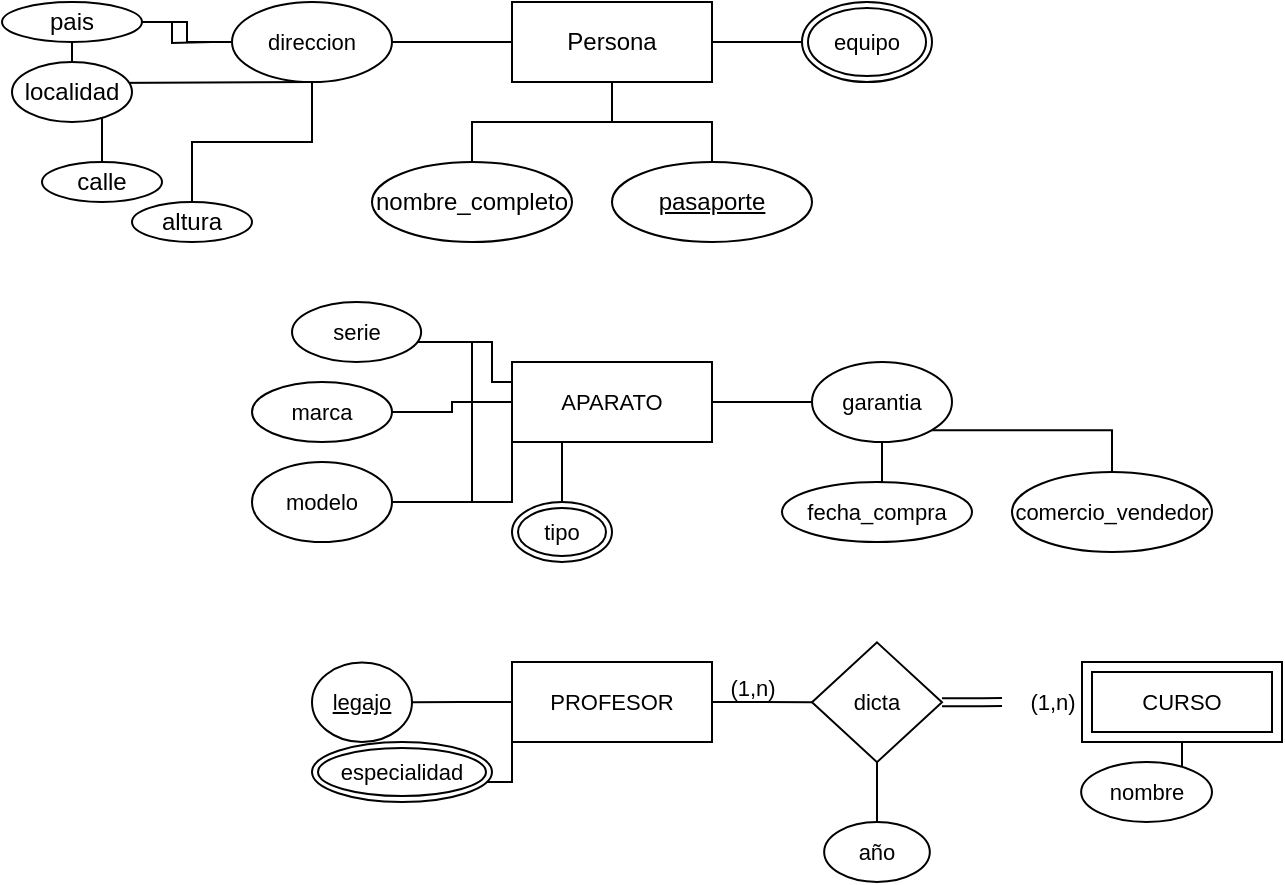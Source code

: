 <mxfile version="21.6.8" type="github">
  <diagram id="R2lEEEUBdFMjLlhIrx00" name="Page-1">
    <mxGraphModel dx="629" dy="319" grid="1" gridSize="10" guides="1" tooltips="1" connect="1" arrows="1" fold="1" page="1" pageScale="1" pageWidth="850" pageHeight="1100" math="0" shadow="0" extFonts="Permanent Marker^https://fonts.googleapis.com/css?family=Permanent+Marker">
      <root>
        <mxCell id="0" />
        <mxCell id="1" parent="0" />
        <mxCell id="ZE84o9w6Z-9fWHzd7U6F-5" style="edgeStyle=orthogonalEdgeStyle;rounded=0;orthogonalLoop=1;jettySize=auto;html=1;exitX=0.5;exitY=1;exitDx=0;exitDy=0;endArrow=none;endFill=0;" edge="1" parent="1" source="ZE84o9w6Z-9fWHzd7U6F-1" target="ZE84o9w6Z-9fWHzd7U6F-4">
          <mxGeometry relative="1" as="geometry" />
        </mxCell>
        <mxCell id="ZE84o9w6Z-9fWHzd7U6F-6" style="rounded=0;orthogonalLoop=1;jettySize=auto;html=1;exitX=0;exitY=0.5;exitDx=0;exitDy=0;entryX=1;entryY=0.5;entryDx=0;entryDy=0;endArrow=none;endFill=0;" edge="1" parent="1" source="ZE84o9w6Z-9fWHzd7U6F-1" target="ZE84o9w6Z-9fWHzd7U6F-54">
          <mxGeometry relative="1" as="geometry">
            <mxPoint x="260" y="60.0" as="targetPoint" />
          </mxGeometry>
        </mxCell>
        <mxCell id="ZE84o9w6Z-9fWHzd7U6F-24" style="edgeStyle=orthogonalEdgeStyle;rounded=0;orthogonalLoop=1;jettySize=auto;html=1;endArrow=none;endFill=0;entryX=0;entryY=0.5;entryDx=0;entryDy=0;exitX=1;exitY=0.5;exitDx=0;exitDy=0;" edge="1" parent="1" source="ZE84o9w6Z-9fWHzd7U6F-1" target="ZE84o9w6Z-9fWHzd7U6F-84">
          <mxGeometry relative="1" as="geometry">
            <mxPoint x="360" y="80" as="sourcePoint" />
            <mxPoint x="470" y="60.0" as="targetPoint" />
          </mxGeometry>
        </mxCell>
        <mxCell id="ZE84o9w6Z-9fWHzd7U6F-1" value="Persona" style="whiteSpace=wrap;html=1;align=center;" vertex="1" parent="1">
          <mxGeometry x="310" y="40" width="100" height="40" as="geometry" />
        </mxCell>
        <mxCell id="ZE84o9w6Z-9fWHzd7U6F-3" value="" style="edgeStyle=orthogonalEdgeStyle;rounded=0;orthogonalLoop=1;jettySize=auto;html=1;endArrow=none;endFill=0;" edge="1" parent="1" source="ZE84o9w6Z-9fWHzd7U6F-2" target="ZE84o9w6Z-9fWHzd7U6F-1">
          <mxGeometry relative="1" as="geometry" />
        </mxCell>
        <mxCell id="ZE84o9w6Z-9fWHzd7U6F-2" value="pasaporte" style="ellipse;whiteSpace=wrap;html=1;align=center;fontStyle=4;" vertex="1" parent="1">
          <mxGeometry x="360" y="120" width="100" height="40" as="geometry" />
        </mxCell>
        <mxCell id="ZE84o9w6Z-9fWHzd7U6F-4" value="nombre_completo&lt;br&gt;" style="ellipse;whiteSpace=wrap;html=1;align=center;" vertex="1" parent="1">
          <mxGeometry x="240" y="120" width="100" height="40" as="geometry" />
        </mxCell>
        <mxCell id="ZE84o9w6Z-9fWHzd7U6F-9" style="edgeStyle=orthogonalEdgeStyle;rounded=0;orthogonalLoop=1;jettySize=auto;html=1;exitX=0.5;exitY=1;exitDx=0;exitDy=0;endArrow=none;endFill=0;" edge="1" parent="1" target="ZE84o9w6Z-9fWHzd7U6F-10">
          <mxGeometry relative="1" as="geometry">
            <mxPoint x="210" y="130" as="targetPoint" />
            <mxPoint x="210.0" y="80.0" as="sourcePoint" />
          </mxGeometry>
        </mxCell>
        <mxCell id="ZE84o9w6Z-9fWHzd7U6F-12" style="edgeStyle=orthogonalEdgeStyle;rounded=0;orthogonalLoop=1;jettySize=auto;html=1;endArrow=none;endFill=0;exitX=0.5;exitY=1;exitDx=0;exitDy=0;" edge="1" parent="1" source="ZE84o9w6Z-9fWHzd7U6F-54" target="ZE84o9w6Z-9fWHzd7U6F-13">
          <mxGeometry relative="1" as="geometry">
            <mxPoint x="260" y="130" as="targetPoint" />
            <mxPoint x="210.0" y="80.0" as="sourcePoint" />
          </mxGeometry>
        </mxCell>
        <mxCell id="ZE84o9w6Z-9fWHzd7U6F-16" style="edgeStyle=orthogonalEdgeStyle;rounded=0;orthogonalLoop=1;jettySize=auto;html=1;endArrow=none;endFill=0;" edge="1" parent="1" target="ZE84o9w6Z-9fWHzd7U6F-17">
          <mxGeometry relative="1" as="geometry">
            <mxPoint x="130" y="110" as="targetPoint" />
            <mxPoint x="160.0" y="60.0" as="sourcePoint" />
          </mxGeometry>
        </mxCell>
        <mxCell id="ZE84o9w6Z-9fWHzd7U6F-19" style="edgeStyle=orthogonalEdgeStyle;rounded=0;orthogonalLoop=1;jettySize=auto;html=1;endArrow=none;endFill=0;exitX=0;exitY=0.5;exitDx=0;exitDy=0;" edge="1" parent="1" source="ZE84o9w6Z-9fWHzd7U6F-54" target="ZE84o9w6Z-9fWHzd7U6F-20">
          <mxGeometry relative="1" as="geometry">
            <mxPoint x="150" y="30" as="targetPoint" />
            <mxPoint x="160.0" y="60.0" as="sourcePoint" />
          </mxGeometry>
        </mxCell>
        <mxCell id="ZE84o9w6Z-9fWHzd7U6F-10" value="calle" style="ellipse;whiteSpace=wrap;html=1;align=center;" vertex="1" parent="1">
          <mxGeometry x="75" y="120" width="60" height="20" as="geometry" />
        </mxCell>
        <mxCell id="ZE84o9w6Z-9fWHzd7U6F-13" value="altura" style="ellipse;whiteSpace=wrap;html=1;align=center;" vertex="1" parent="1">
          <mxGeometry x="120" y="140" width="60" height="20" as="geometry" />
        </mxCell>
        <mxCell id="ZE84o9w6Z-9fWHzd7U6F-17" value="localidad" style="ellipse;whiteSpace=wrap;html=1;align=center;" vertex="1" parent="1">
          <mxGeometry x="60" y="70" width="60" height="30" as="geometry" />
        </mxCell>
        <mxCell id="ZE84o9w6Z-9fWHzd7U6F-20" value="pais" style="ellipse;whiteSpace=wrap;html=1;align=center;" vertex="1" parent="1">
          <mxGeometry x="55" y="40" width="70" height="20" as="geometry" />
        </mxCell>
        <mxCell id="ZE84o9w6Z-9fWHzd7U6F-42" style="edgeStyle=orthogonalEdgeStyle;shape=connector;rounded=0;orthogonalLoop=1;jettySize=auto;html=1;exitX=0;exitY=0.5;exitDx=0;exitDy=0;labelBackgroundColor=default;strokeColor=default;fontFamily=Helvetica;fontSize=11;fontColor=default;endArrow=none;endFill=0;entryX=1;entryY=0.5;entryDx=0;entryDy=0;" edge="1" parent="1" source="ZE84o9w6Z-9fWHzd7U6F-37" target="ZE84o9w6Z-9fWHzd7U6F-46">
          <mxGeometry relative="1" as="geometry">
            <mxPoint x="270.0" y="240" as="targetPoint" />
          </mxGeometry>
        </mxCell>
        <mxCell id="ZE84o9w6Z-9fWHzd7U6F-44" style="edgeStyle=orthogonalEdgeStyle;shape=connector;rounded=0;orthogonalLoop=1;jettySize=auto;html=1;exitX=0.25;exitY=1;exitDx=0;exitDy=0;labelBackgroundColor=default;strokeColor=default;fontFamily=Helvetica;fontSize=11;fontColor=default;endArrow=none;endFill=0;entryX=1;entryY=0.5;entryDx=0;entryDy=0;" edge="1" parent="1" source="ZE84o9w6Z-9fWHzd7U6F-37" target="ZE84o9w6Z-9fWHzd7U6F-48">
          <mxGeometry relative="1" as="geometry">
            <mxPoint x="315" y="290" as="targetPoint" />
            <Array as="points">
              <mxPoint x="310" y="260" />
              <mxPoint x="310" y="290" />
            </Array>
          </mxGeometry>
        </mxCell>
        <mxCell id="ZE84o9w6Z-9fWHzd7U6F-50" style="edgeStyle=orthogonalEdgeStyle;shape=connector;rounded=0;orthogonalLoop=1;jettySize=auto;html=1;exitX=0.25;exitY=1;exitDx=0;exitDy=0;labelBackgroundColor=default;strokeColor=default;fontFamily=Helvetica;fontSize=11;fontColor=default;endArrow=none;endFill=0;" edge="1" parent="1" source="ZE84o9w6Z-9fWHzd7U6F-37" target="ZE84o9w6Z-9fWHzd7U6F-53">
          <mxGeometry relative="1" as="geometry">
            <mxPoint x="350" y="300" as="targetPoint" />
          </mxGeometry>
        </mxCell>
        <mxCell id="ZE84o9w6Z-9fWHzd7U6F-55" style="edgeStyle=orthogonalEdgeStyle;shape=connector;rounded=0;orthogonalLoop=1;jettySize=auto;html=1;exitX=0.75;exitY=1;exitDx=0;exitDy=0;labelBackgroundColor=default;strokeColor=default;fontFamily=Helvetica;fontSize=11;fontColor=default;endArrow=none;endFill=0;" edge="1" parent="1" source="ZE84o9w6Z-9fWHzd7U6F-37" target="ZE84o9w6Z-9fWHzd7U6F-56">
          <mxGeometry relative="1" as="geometry">
            <mxPoint x="385.435" y="300" as="targetPoint" />
            <Array as="points">
              <mxPoint x="385" y="230" />
              <mxPoint x="300" y="230" />
              <mxPoint x="300" y="210" />
            </Array>
          </mxGeometry>
        </mxCell>
        <mxCell id="ZE84o9w6Z-9fWHzd7U6F-58" style="edgeStyle=orthogonalEdgeStyle;shape=connector;rounded=0;orthogonalLoop=1;jettySize=auto;html=1;exitX=1;exitY=0.5;exitDx=0;exitDy=0;labelBackgroundColor=default;strokeColor=default;fontFamily=Helvetica;fontSize=11;fontColor=default;endArrow=none;endFill=0;" edge="1" parent="1" source="ZE84o9w6Z-9fWHzd7U6F-37" target="ZE84o9w6Z-9fWHzd7U6F-59">
          <mxGeometry relative="1" as="geometry">
            <mxPoint x="440" y="239.826" as="targetPoint" />
          </mxGeometry>
        </mxCell>
        <mxCell id="ZE84o9w6Z-9fWHzd7U6F-37" value="APARATO" style="whiteSpace=wrap;html=1;align=center;fontFamily=Helvetica;fontSize=11;fontColor=default;" vertex="1" parent="1">
          <mxGeometry x="310" y="220" width="100" height="40" as="geometry" />
        </mxCell>
        <mxCell id="ZE84o9w6Z-9fWHzd7U6F-46" value="marca&lt;br&gt;" style="ellipse;whiteSpace=wrap;html=1;align=center;fontFamily=Helvetica;fontSize=11;fontColor=default;" vertex="1" parent="1">
          <mxGeometry x="180" y="230" width="70" height="30" as="geometry" />
        </mxCell>
        <mxCell id="ZE84o9w6Z-9fWHzd7U6F-48" value="modelo&lt;br&gt;" style="ellipse;whiteSpace=wrap;html=1;align=center;fontFamily=Helvetica;fontSize=11;fontColor=default;" vertex="1" parent="1">
          <mxGeometry x="180" y="270" width="70" height="40" as="geometry" />
        </mxCell>
        <mxCell id="ZE84o9w6Z-9fWHzd7U6F-53" value="tipo" style="ellipse;shape=doubleEllipse;margin=3;whiteSpace=wrap;html=1;align=center;fontFamily=Helvetica;fontSize=11;fontColor=default;" vertex="1" parent="1">
          <mxGeometry x="310" y="290" width="50" height="30" as="geometry" />
        </mxCell>
        <mxCell id="ZE84o9w6Z-9fWHzd7U6F-54" value="direccion" style="ellipse;whiteSpace=wrap;html=1;align=center;fontFamily=Helvetica;fontSize=11;fontColor=default;" vertex="1" parent="1">
          <mxGeometry x="170" y="40" width="80" height="40" as="geometry" />
        </mxCell>
        <mxCell id="ZE84o9w6Z-9fWHzd7U6F-56" value="serie" style="ellipse;whiteSpace=wrap;html=1;align=center;fontFamily=Helvetica;fontSize=11;fontColor=default;" vertex="1" parent="1">
          <mxGeometry x="200" y="190" width="64.57" height="30" as="geometry" />
        </mxCell>
        <mxCell id="ZE84o9w6Z-9fWHzd7U6F-57" value="" style="edgeStyle=none;orthogonalLoop=1;jettySize=auto;html=1;rounded=0;labelBackgroundColor=default;strokeColor=default;fontFamily=Helvetica;fontSize=11;fontColor=default;endArrow=none;endFill=0;shape=connector;" edge="1" parent="1">
          <mxGeometry width="100" relative="1" as="geometry">
            <mxPoint x="290" y="210" as="sourcePoint" />
            <mxPoint x="290" y="290" as="targetPoint" />
            <Array as="points" />
          </mxGeometry>
        </mxCell>
        <mxCell id="ZE84o9w6Z-9fWHzd7U6F-60" style="edgeStyle=orthogonalEdgeStyle;shape=connector;rounded=0;orthogonalLoop=1;jettySize=auto;html=1;labelBackgroundColor=default;strokeColor=default;fontFamily=Helvetica;fontSize=11;fontColor=default;endArrow=none;endFill=0;" edge="1" parent="1" source="ZE84o9w6Z-9fWHzd7U6F-59" target="ZE84o9w6Z-9fWHzd7U6F-61">
          <mxGeometry relative="1" as="geometry">
            <mxPoint x="495" y="300" as="targetPoint" />
          </mxGeometry>
        </mxCell>
        <mxCell id="ZE84o9w6Z-9fWHzd7U6F-62" style="edgeStyle=orthogonalEdgeStyle;shape=connector;rounded=0;orthogonalLoop=1;jettySize=auto;html=1;exitX=1;exitY=1;exitDx=0;exitDy=0;labelBackgroundColor=default;strokeColor=default;fontFamily=Helvetica;fontSize=11;fontColor=default;endArrow=none;endFill=0;" edge="1" parent="1" source="ZE84o9w6Z-9fWHzd7U6F-59" target="ZE84o9w6Z-9fWHzd7U6F-63">
          <mxGeometry relative="1" as="geometry">
            <mxPoint x="580" y="280" as="targetPoint" />
          </mxGeometry>
        </mxCell>
        <mxCell id="ZE84o9w6Z-9fWHzd7U6F-59" value="garantia" style="ellipse;whiteSpace=wrap;html=1;align=center;fontFamily=Helvetica;fontSize=11;fontColor=default;" vertex="1" parent="1">
          <mxGeometry x="460" y="220" width="70" height="40" as="geometry" />
        </mxCell>
        <mxCell id="ZE84o9w6Z-9fWHzd7U6F-61" value="fecha_compra" style="ellipse;whiteSpace=wrap;html=1;align=center;fontFamily=Helvetica;fontSize=11;fontColor=default;" vertex="1" parent="1">
          <mxGeometry x="445" y="280" width="95" height="30" as="geometry" />
        </mxCell>
        <mxCell id="ZE84o9w6Z-9fWHzd7U6F-63" value="comercio_vendedor" style="ellipse;whiteSpace=wrap;html=1;align=center;fontFamily=Helvetica;fontSize=11;fontColor=default;" vertex="1" parent="1">
          <mxGeometry x="560" y="275" width="100" height="40" as="geometry" />
        </mxCell>
        <mxCell id="ZE84o9w6Z-9fWHzd7U6F-65" style="edgeStyle=orthogonalEdgeStyle;shape=connector;rounded=0;orthogonalLoop=1;jettySize=auto;html=1;exitX=0;exitY=0.5;exitDx=0;exitDy=0;labelBackgroundColor=default;strokeColor=default;fontFamily=Helvetica;fontSize=11;fontColor=default;endArrow=none;endFill=0;" edge="1" parent="1" source="ZE84o9w6Z-9fWHzd7U6F-64" target="ZE84o9w6Z-9fWHzd7U6F-66">
          <mxGeometry relative="1" as="geometry">
            <mxPoint x="230.0" y="390.261" as="targetPoint" />
          </mxGeometry>
        </mxCell>
        <mxCell id="ZE84o9w6Z-9fWHzd7U6F-67" style="edgeStyle=orthogonalEdgeStyle;shape=connector;rounded=0;orthogonalLoop=1;jettySize=auto;html=1;exitX=0;exitY=1;exitDx=0;exitDy=0;labelBackgroundColor=default;strokeColor=default;fontFamily=Helvetica;fontSize=11;fontColor=default;endArrow=none;endFill=0;" edge="1" parent="1" source="ZE84o9w6Z-9fWHzd7U6F-64" target="ZE84o9w6Z-9fWHzd7U6F-68">
          <mxGeometry relative="1" as="geometry">
            <mxPoint x="240.0" y="460" as="targetPoint" />
          </mxGeometry>
        </mxCell>
        <mxCell id="ZE84o9w6Z-9fWHzd7U6F-69" style="edgeStyle=orthogonalEdgeStyle;shape=connector;rounded=0;orthogonalLoop=1;jettySize=auto;html=1;exitX=1;exitY=0.5;exitDx=0;exitDy=0;labelBackgroundColor=default;strokeColor=default;fontFamily=Helvetica;fontSize=11;fontColor=default;endArrow=none;endFill=0;" edge="1" parent="1" source="ZE84o9w6Z-9fWHzd7U6F-64" target="ZE84o9w6Z-9fWHzd7U6F-70">
          <mxGeometry relative="1" as="geometry">
            <mxPoint x="460" y="390.261" as="targetPoint" />
          </mxGeometry>
        </mxCell>
        <mxCell id="ZE84o9w6Z-9fWHzd7U6F-64" value="PROFESOR" style="whiteSpace=wrap;html=1;align=center;fontFamily=Helvetica;fontSize=11;fontColor=default;" vertex="1" parent="1">
          <mxGeometry x="310" y="370" width="100" height="40" as="geometry" />
        </mxCell>
        <mxCell id="ZE84o9w6Z-9fWHzd7U6F-66" value="legajo" style="ellipse;whiteSpace=wrap;html=1;align=center;fontStyle=4;fontFamily=Helvetica;fontSize=11;fontColor=default;" vertex="1" parent="1">
          <mxGeometry x="210" y="370.26" width="50" height="39.74" as="geometry" />
        </mxCell>
        <mxCell id="ZE84o9w6Z-9fWHzd7U6F-68" value="especialidad" style="ellipse;shape=doubleEllipse;margin=3;whiteSpace=wrap;html=1;align=center;fontFamily=Helvetica;fontSize=11;fontColor=default;" vertex="1" parent="1">
          <mxGeometry x="210" y="410" width="90" height="30" as="geometry" />
        </mxCell>
        <mxCell id="ZE84o9w6Z-9fWHzd7U6F-71" style="edgeStyle=orthogonalEdgeStyle;shape=link;rounded=0;orthogonalLoop=1;jettySize=auto;html=1;exitX=1;exitY=0.5;exitDx=0;exitDy=0;labelBackgroundColor=default;strokeColor=default;fontFamily=Helvetica;fontSize=11;fontColor=default;endArrow=none;endFill=0;" edge="1" parent="1" source="ZE84o9w6Z-9fWHzd7U6F-78">
          <mxGeometry relative="1" as="geometry">
            <mxPoint x="600" y="390.174" as="targetPoint" />
          </mxGeometry>
        </mxCell>
        <mxCell id="ZE84o9w6Z-9fWHzd7U6F-76" style="edgeStyle=orthogonalEdgeStyle;shape=connector;rounded=0;orthogonalLoop=1;jettySize=auto;html=1;exitX=0.5;exitY=1;exitDx=0;exitDy=0;labelBackgroundColor=default;strokeColor=default;fontFamily=Helvetica;fontSize=11;fontColor=default;endArrow=none;endFill=0;" edge="1" parent="1" source="ZE84o9w6Z-9fWHzd7U6F-70" target="ZE84o9w6Z-9fWHzd7U6F-77">
          <mxGeometry relative="1" as="geometry">
            <mxPoint x="527.174" y="440" as="targetPoint" />
          </mxGeometry>
        </mxCell>
        <mxCell id="ZE84o9w6Z-9fWHzd7U6F-70" value="dicta" style="shape=rhombus;perimeter=rhombusPerimeter;whiteSpace=wrap;html=1;align=center;fontFamily=Helvetica;fontSize=11;fontColor=default;" vertex="1" parent="1">
          <mxGeometry x="460" y="360.19" width="65" height="59.87" as="geometry" />
        </mxCell>
        <mxCell id="ZE84o9w6Z-9fWHzd7U6F-74" style="edgeStyle=orthogonalEdgeStyle;shape=connector;rounded=0;orthogonalLoop=1;jettySize=auto;html=1;exitX=0.5;exitY=1;exitDx=0;exitDy=0;labelBackgroundColor=default;strokeColor=default;fontFamily=Helvetica;fontSize=11;fontColor=default;endArrow=none;endFill=0;" edge="1" parent="1" source="ZE84o9w6Z-9fWHzd7U6F-73" target="ZE84o9w6Z-9fWHzd7U6F-75">
          <mxGeometry relative="1" as="geometry">
            <mxPoint x="644.565" y="440" as="targetPoint" />
          </mxGeometry>
        </mxCell>
        <mxCell id="ZE84o9w6Z-9fWHzd7U6F-73" value="CURSO" style="shape=ext;margin=3;double=1;whiteSpace=wrap;html=1;align=center;fontFamily=Helvetica;fontSize=11;fontColor=default;" vertex="1" parent="1">
          <mxGeometry x="595" y="370" width="100" height="40" as="geometry" />
        </mxCell>
        <mxCell id="ZE84o9w6Z-9fWHzd7U6F-75" value="nombre" style="ellipse;whiteSpace=wrap;html=1;align=center;fontFamily=Helvetica;fontSize=11;fontColor=default;" vertex="1" parent="1">
          <mxGeometry x="594.57" y="420" width="65.43" height="30" as="geometry" />
        </mxCell>
        <mxCell id="ZE84o9w6Z-9fWHzd7U6F-77" value="año" style="ellipse;whiteSpace=wrap;html=1;align=center;fontFamily=Helvetica;fontSize=11;fontColor=default;" vertex="1" parent="1">
          <mxGeometry x="466.08" y="450" width="52.83" height="30" as="geometry" />
        </mxCell>
        <mxCell id="ZE84o9w6Z-9fWHzd7U6F-79" value="" style="edgeStyle=orthogonalEdgeStyle;shape=link;rounded=0;orthogonalLoop=1;jettySize=auto;html=1;exitX=1;exitY=0.5;exitDx=0;exitDy=0;labelBackgroundColor=default;strokeColor=default;fontFamily=Helvetica;fontSize=11;fontColor=default;endArrow=none;endFill=0;" edge="1" parent="1" source="ZE84o9w6Z-9fWHzd7U6F-70" target="ZE84o9w6Z-9fWHzd7U6F-78">
          <mxGeometry relative="1" as="geometry">
            <mxPoint x="600" y="390.174" as="targetPoint" />
            <mxPoint x="525" y="390" as="sourcePoint" />
          </mxGeometry>
        </mxCell>
        <mxCell id="ZE84o9w6Z-9fWHzd7U6F-78" value="(1,n)" style="text;html=1;align=center;verticalAlign=middle;resizable=0;points=[];autosize=1;strokeColor=none;fillColor=none;fontSize=11;fontFamily=Helvetica;fontColor=default;" vertex="1" parent="1">
          <mxGeometry x="555" y="375" width="50" height="30" as="geometry" />
        </mxCell>
        <mxCell id="ZE84o9w6Z-9fWHzd7U6F-80" value="(1,n)&lt;br&gt;" style="text;html=1;align=center;verticalAlign=middle;resizable=0;points=[];autosize=1;strokeColor=none;fillColor=none;fontSize=11;fontFamily=Helvetica;fontColor=default;" vertex="1" parent="1">
          <mxGeometry x="405" y="368" width="50" height="30" as="geometry" />
        </mxCell>
        <mxCell id="ZE84o9w6Z-9fWHzd7U6F-84" value="equipo" style="ellipse;shape=doubleEllipse;margin=3;whiteSpace=wrap;html=1;align=center;fontFamily=Helvetica;fontSize=11;fontColor=default;" vertex="1" parent="1">
          <mxGeometry x="455" y="40" width="65" height="40" as="geometry" />
        </mxCell>
      </root>
    </mxGraphModel>
  </diagram>
</mxfile>
